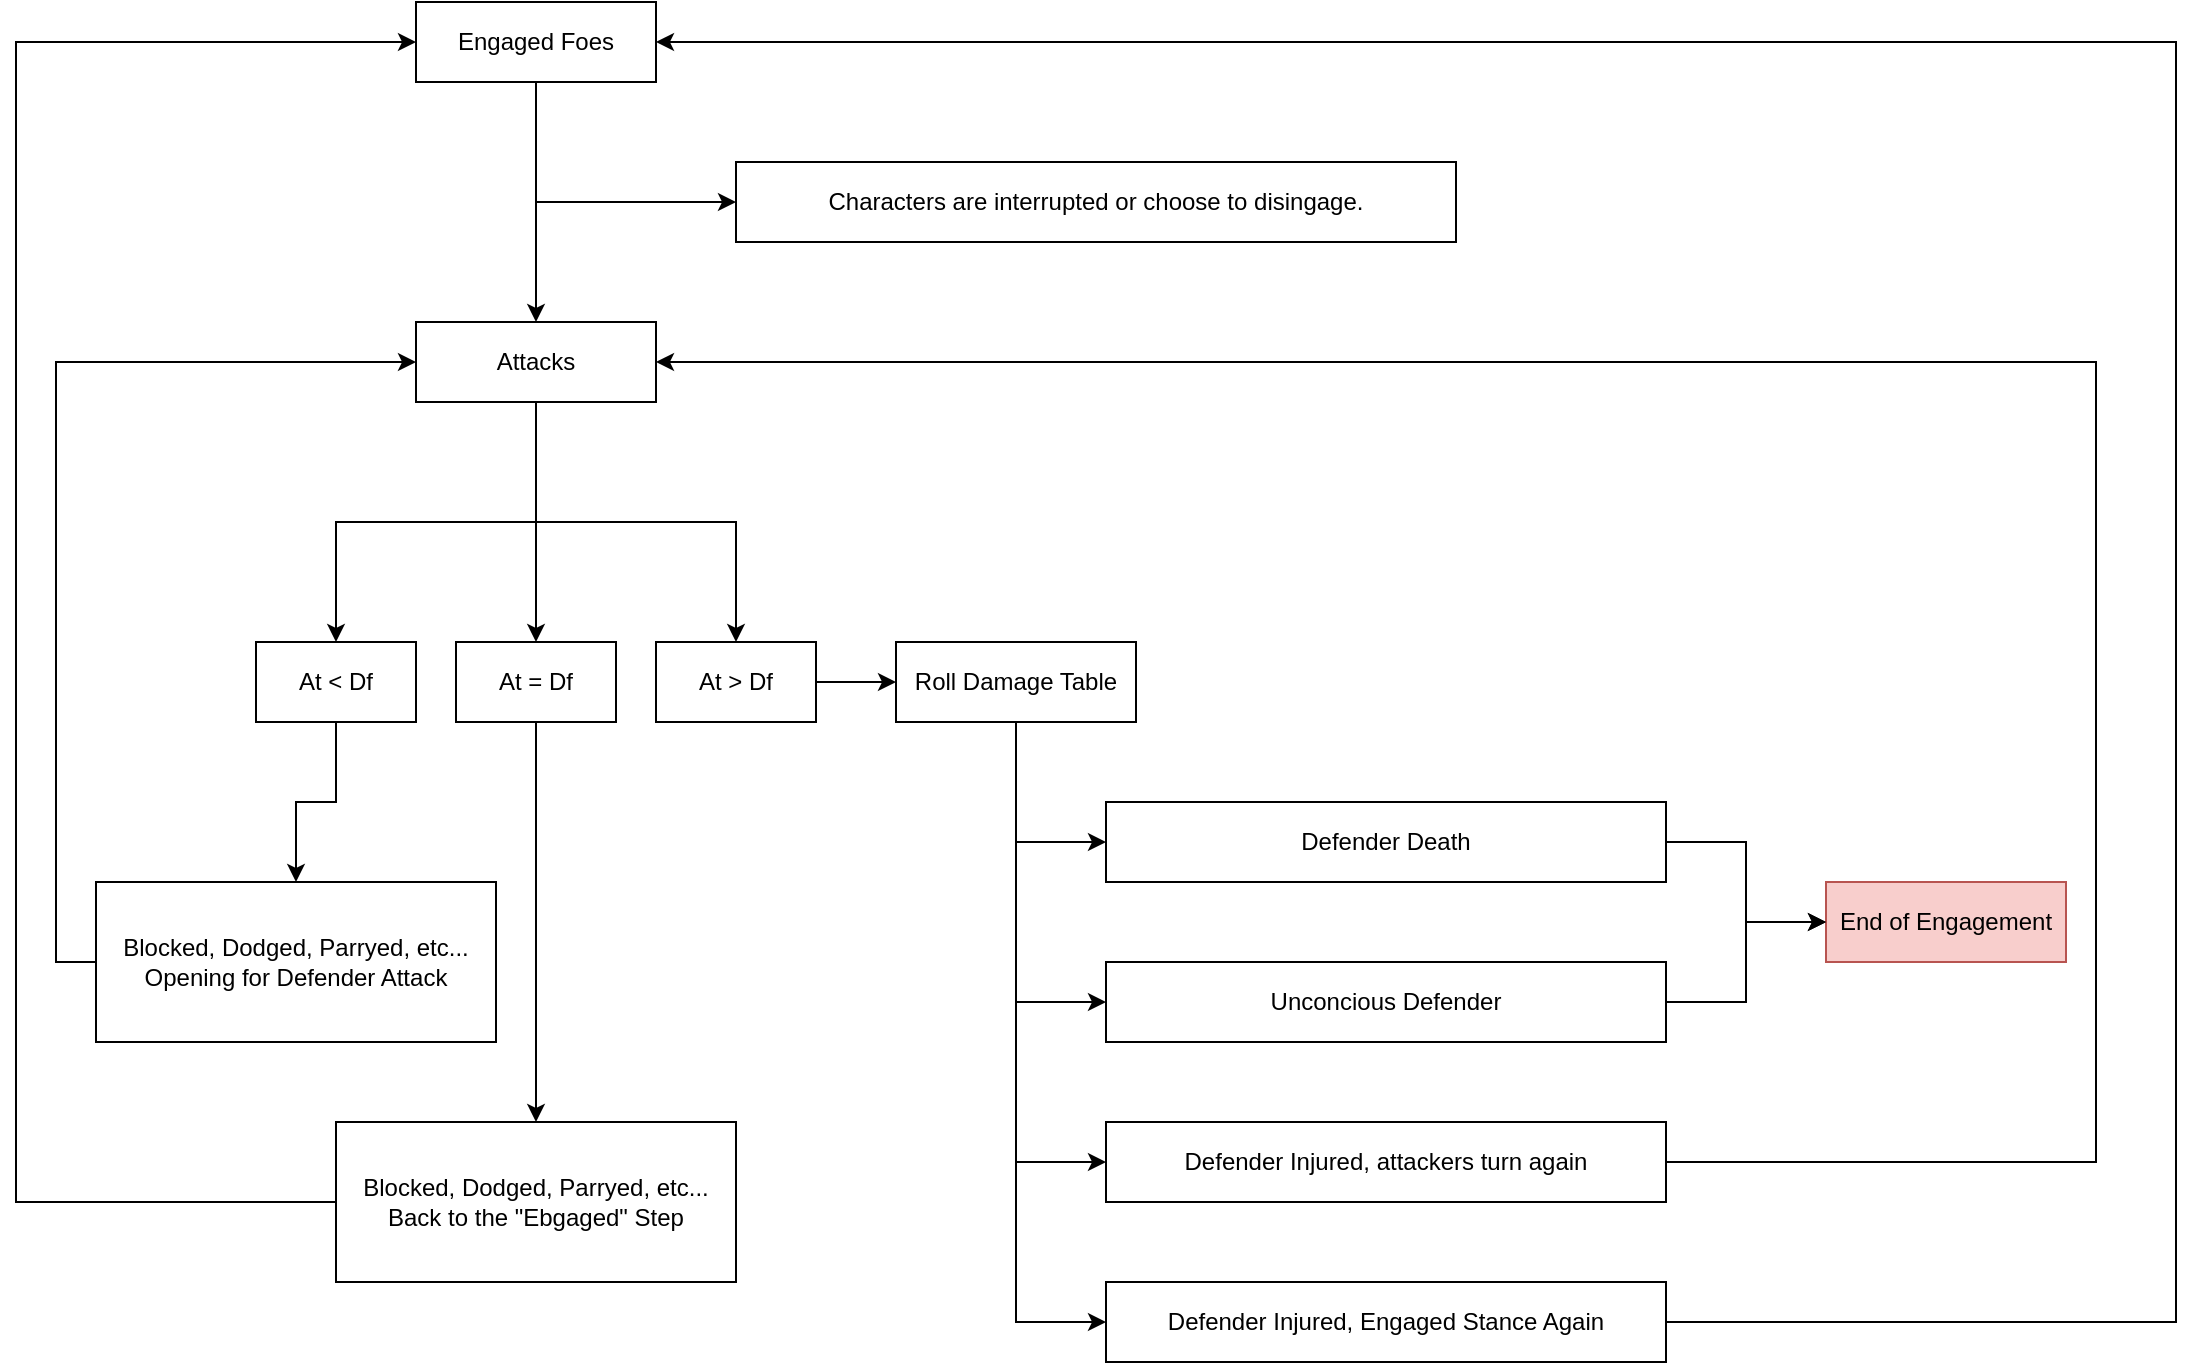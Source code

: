 <mxfile version="21.6.8">
  <diagram name="Página-1" id="BsoZeClsR0U82KouOqyx">
    <mxGraphModel dx="2261" dy="768" grid="1" gridSize="10" guides="1" tooltips="1" connect="1" arrows="1" fold="1" page="1" pageScale="1" pageWidth="827" pageHeight="1169" math="0" shadow="0">
      <root>
        <mxCell id="0" />
        <mxCell id="1" parent="0" />
        <mxCell id="9vdvpnOu38ZFY94GTGz4-22" style="edgeStyle=orthogonalEdgeStyle;rounded=0;orthogonalLoop=1;jettySize=auto;html=1;exitX=0.5;exitY=1;exitDx=0;exitDy=0;entryX=0.5;entryY=0;entryDx=0;entryDy=0;" edge="1" parent="1" source="9vdvpnOu38ZFY94GTGz4-5" target="9vdvpnOu38ZFY94GTGz4-6">
          <mxGeometry relative="1" as="geometry" />
        </mxCell>
        <mxCell id="9vdvpnOu38ZFY94GTGz4-51" style="edgeStyle=orthogonalEdgeStyle;rounded=0;orthogonalLoop=1;jettySize=auto;html=1;exitX=0.5;exitY=1;exitDx=0;exitDy=0;entryX=0;entryY=0.5;entryDx=0;entryDy=0;" edge="1" parent="1" source="9vdvpnOu38ZFY94GTGz4-5" target="9vdvpnOu38ZFY94GTGz4-48">
          <mxGeometry relative="1" as="geometry" />
        </mxCell>
        <mxCell id="9vdvpnOu38ZFY94GTGz4-5" value="Engaged Foes" style="rounded=0;whiteSpace=wrap;html=1;" vertex="1" parent="1">
          <mxGeometry x="200" y="120" width="120" height="40" as="geometry" />
        </mxCell>
        <mxCell id="9vdvpnOu38ZFY94GTGz4-11" style="edgeStyle=orthogonalEdgeStyle;rounded=0;orthogonalLoop=1;jettySize=auto;html=1;exitX=0.5;exitY=1;exitDx=0;exitDy=0;entryX=0.5;entryY=0;entryDx=0;entryDy=0;" edge="1" parent="1" source="9vdvpnOu38ZFY94GTGz4-6" target="9vdvpnOu38ZFY94GTGz4-7">
          <mxGeometry relative="1" as="geometry" />
        </mxCell>
        <mxCell id="9vdvpnOu38ZFY94GTGz4-12" style="edgeStyle=orthogonalEdgeStyle;rounded=0;orthogonalLoop=1;jettySize=auto;html=1;exitX=0.5;exitY=1;exitDx=0;exitDy=0;entryX=0.5;entryY=0;entryDx=0;entryDy=0;" edge="1" parent="1" source="9vdvpnOu38ZFY94GTGz4-6" target="9vdvpnOu38ZFY94GTGz4-8">
          <mxGeometry relative="1" as="geometry" />
        </mxCell>
        <mxCell id="9vdvpnOu38ZFY94GTGz4-13" style="edgeStyle=orthogonalEdgeStyle;rounded=0;orthogonalLoop=1;jettySize=auto;html=1;exitX=0.5;exitY=1;exitDx=0;exitDy=0;entryX=0.5;entryY=0;entryDx=0;entryDy=0;" edge="1" parent="1" source="9vdvpnOu38ZFY94GTGz4-6" target="9vdvpnOu38ZFY94GTGz4-9">
          <mxGeometry relative="1" as="geometry" />
        </mxCell>
        <mxCell id="9vdvpnOu38ZFY94GTGz4-6" value="Attacks" style="rounded=0;whiteSpace=wrap;html=1;" vertex="1" parent="1">
          <mxGeometry x="200" y="280" width="120" height="40" as="geometry" />
        </mxCell>
        <mxCell id="9vdvpnOu38ZFY94GTGz4-27" style="edgeStyle=orthogonalEdgeStyle;rounded=0;orthogonalLoop=1;jettySize=auto;html=1;exitX=0.5;exitY=1;exitDx=0;exitDy=0;entryX=0.5;entryY=0;entryDx=0;entryDy=0;" edge="1" parent="1" source="9vdvpnOu38ZFY94GTGz4-7" target="9vdvpnOu38ZFY94GTGz4-25">
          <mxGeometry relative="1" as="geometry" />
        </mxCell>
        <mxCell id="9vdvpnOu38ZFY94GTGz4-7" value="At = Df" style="rounded=0;whiteSpace=wrap;html=1;" vertex="1" parent="1">
          <mxGeometry x="220" y="440" width="80" height="40" as="geometry" />
        </mxCell>
        <mxCell id="9vdvpnOu38ZFY94GTGz4-47" style="edgeStyle=orthogonalEdgeStyle;rounded=0;orthogonalLoop=1;jettySize=auto;html=1;exitX=1;exitY=0.5;exitDx=0;exitDy=0;entryX=0;entryY=0.5;entryDx=0;entryDy=0;" edge="1" parent="1" source="9vdvpnOu38ZFY94GTGz4-8" target="9vdvpnOu38ZFY94GTGz4-10">
          <mxGeometry relative="1" as="geometry" />
        </mxCell>
        <mxCell id="9vdvpnOu38ZFY94GTGz4-8" value="At &amp;gt; Df" style="rounded=0;whiteSpace=wrap;html=1;" vertex="1" parent="1">
          <mxGeometry x="320" y="440" width="80" height="40" as="geometry" />
        </mxCell>
        <mxCell id="9vdvpnOu38ZFY94GTGz4-42" style="edgeStyle=orthogonalEdgeStyle;rounded=0;orthogonalLoop=1;jettySize=auto;html=1;exitX=0.5;exitY=1;exitDx=0;exitDy=0;" edge="1" parent="1" source="9vdvpnOu38ZFY94GTGz4-9" target="9vdvpnOu38ZFY94GTGz4-32">
          <mxGeometry relative="1" as="geometry" />
        </mxCell>
        <mxCell id="9vdvpnOu38ZFY94GTGz4-9" value="At &amp;lt; Df" style="rounded=0;whiteSpace=wrap;html=1;" vertex="1" parent="1">
          <mxGeometry x="120" y="440" width="80" height="40" as="geometry" />
        </mxCell>
        <mxCell id="9vdvpnOu38ZFY94GTGz4-46" style="edgeStyle=orthogonalEdgeStyle;rounded=0;orthogonalLoop=1;jettySize=auto;html=1;exitX=0;exitY=0.5;exitDx=0;exitDy=0;entryX=0;entryY=0.5;entryDx=0;entryDy=0;" edge="1" parent="1" source="9vdvpnOu38ZFY94GTGz4-25" target="9vdvpnOu38ZFY94GTGz4-5">
          <mxGeometry relative="1" as="geometry">
            <Array as="points">
              <mxPoint y="720" />
              <mxPoint y="140" />
            </Array>
          </mxGeometry>
        </mxCell>
        <mxCell id="9vdvpnOu38ZFY94GTGz4-25" value="Blocked, Dodged, Parryed, etc...&lt;br&gt;Back to the &quot;Ebgaged&quot; Step" style="rounded=0;whiteSpace=wrap;html=1;" vertex="1" parent="1">
          <mxGeometry x="160" y="680" width="200" height="80" as="geometry" />
        </mxCell>
        <mxCell id="9vdvpnOu38ZFY94GTGz4-43" style="edgeStyle=orthogonalEdgeStyle;rounded=0;orthogonalLoop=1;jettySize=auto;html=1;exitX=0;exitY=0.5;exitDx=0;exitDy=0;entryX=0;entryY=0.5;entryDx=0;entryDy=0;" edge="1" parent="1" source="9vdvpnOu38ZFY94GTGz4-32" target="9vdvpnOu38ZFY94GTGz4-6">
          <mxGeometry relative="1" as="geometry" />
        </mxCell>
        <mxCell id="9vdvpnOu38ZFY94GTGz4-32" value="Blocked, Dodged, Parryed, etc...&lt;br&gt;Opening for Defender Attack" style="rounded=0;whiteSpace=wrap;html=1;" vertex="1" parent="1">
          <mxGeometry x="40" y="560" width="200" height="80" as="geometry" />
        </mxCell>
        <mxCell id="9vdvpnOu38ZFY94GTGz4-38" value="" style="group" vertex="1" connectable="0" parent="1">
          <mxGeometry x="440" y="440" width="585" height="360" as="geometry" />
        </mxCell>
        <mxCell id="9vdvpnOu38ZFY94GTGz4-16" value="End of Engagement" style="rounded=0;whiteSpace=wrap;html=1;fillColor=#f8cecc;strokeColor=#b85450;" vertex="1" parent="9vdvpnOu38ZFY94GTGz4-38">
          <mxGeometry x="465" y="120" width="120" height="40" as="geometry" />
        </mxCell>
        <mxCell id="9vdvpnOu38ZFY94GTGz4-19" style="edgeStyle=orthogonalEdgeStyle;rounded=0;orthogonalLoop=1;jettySize=auto;html=1;exitX=1;exitY=0.5;exitDx=0;exitDy=0;entryX=0;entryY=0.5;entryDx=0;entryDy=0;" edge="1" parent="9vdvpnOu38ZFY94GTGz4-38" source="9vdvpnOu38ZFY94GTGz4-14" target="9vdvpnOu38ZFY94GTGz4-16">
          <mxGeometry relative="1" as="geometry" />
        </mxCell>
        <mxCell id="9vdvpnOu38ZFY94GTGz4-20" style="edgeStyle=orthogonalEdgeStyle;rounded=0;orthogonalLoop=1;jettySize=auto;html=1;exitX=1;exitY=0.5;exitDx=0;exitDy=0;entryX=0;entryY=0.5;entryDx=0;entryDy=0;" edge="1" parent="9vdvpnOu38ZFY94GTGz4-38" source="9vdvpnOu38ZFY94GTGz4-17" target="9vdvpnOu38ZFY94GTGz4-16">
          <mxGeometry relative="1" as="geometry" />
        </mxCell>
        <mxCell id="9vdvpnOu38ZFY94GTGz4-37" value="" style="group" vertex="1" connectable="0" parent="9vdvpnOu38ZFY94GTGz4-38">
          <mxGeometry width="385" height="360" as="geometry" />
        </mxCell>
        <mxCell id="9vdvpnOu38ZFY94GTGz4-10" value="Roll Damage Table" style="rounded=0;whiteSpace=wrap;html=1;" vertex="1" parent="9vdvpnOu38ZFY94GTGz4-37">
          <mxGeometry width="120" height="40" as="geometry" />
        </mxCell>
        <mxCell id="9vdvpnOu38ZFY94GTGz4-31" value="" style="group" vertex="1" connectable="0" parent="9vdvpnOu38ZFY94GTGz4-37">
          <mxGeometry x="105" y="80" width="280" height="280" as="geometry" />
        </mxCell>
        <mxCell id="9vdvpnOu38ZFY94GTGz4-14" value="Defender Death" style="rounded=0;whiteSpace=wrap;html=1;" vertex="1" parent="9vdvpnOu38ZFY94GTGz4-31">
          <mxGeometry width="280" height="40" as="geometry" />
        </mxCell>
        <mxCell id="9vdvpnOu38ZFY94GTGz4-15" value="Defender Injured, attackers turn again" style="rounded=0;whiteSpace=wrap;html=1;" vertex="1" parent="9vdvpnOu38ZFY94GTGz4-31">
          <mxGeometry y="160" width="280" height="40" as="geometry" />
        </mxCell>
        <mxCell id="9vdvpnOu38ZFY94GTGz4-17" value="Unconcious Defender" style="rounded=0;whiteSpace=wrap;html=1;" vertex="1" parent="9vdvpnOu38ZFY94GTGz4-31">
          <mxGeometry y="80" width="280" height="40" as="geometry" />
        </mxCell>
        <mxCell id="9vdvpnOu38ZFY94GTGz4-18" value="Defender Injured, Engaged Stance Again" style="rounded=0;whiteSpace=wrap;html=1;" vertex="1" parent="9vdvpnOu38ZFY94GTGz4-31">
          <mxGeometry y="240" width="280" height="40" as="geometry" />
        </mxCell>
        <mxCell id="9vdvpnOu38ZFY94GTGz4-33" style="edgeStyle=orthogonalEdgeStyle;rounded=0;orthogonalLoop=1;jettySize=auto;html=1;exitX=0.5;exitY=1;exitDx=0;exitDy=0;entryX=0;entryY=0.5;entryDx=0;entryDy=0;" edge="1" parent="9vdvpnOu38ZFY94GTGz4-37" source="9vdvpnOu38ZFY94GTGz4-10" target="9vdvpnOu38ZFY94GTGz4-14">
          <mxGeometry relative="1" as="geometry" />
        </mxCell>
        <mxCell id="9vdvpnOu38ZFY94GTGz4-35" style="edgeStyle=orthogonalEdgeStyle;rounded=0;orthogonalLoop=1;jettySize=auto;html=1;exitX=0.5;exitY=1;exitDx=0;exitDy=0;entryX=0;entryY=0.5;entryDx=0;entryDy=0;" edge="1" parent="9vdvpnOu38ZFY94GTGz4-37" source="9vdvpnOu38ZFY94GTGz4-10" target="9vdvpnOu38ZFY94GTGz4-15">
          <mxGeometry relative="1" as="geometry" />
        </mxCell>
        <mxCell id="9vdvpnOu38ZFY94GTGz4-34" style="edgeStyle=orthogonalEdgeStyle;rounded=0;orthogonalLoop=1;jettySize=auto;html=1;exitX=0.5;exitY=1;exitDx=0;exitDy=0;entryX=0;entryY=0.5;entryDx=0;entryDy=0;" edge="1" parent="9vdvpnOu38ZFY94GTGz4-37" source="9vdvpnOu38ZFY94GTGz4-10" target="9vdvpnOu38ZFY94GTGz4-17">
          <mxGeometry relative="1" as="geometry" />
        </mxCell>
        <mxCell id="9vdvpnOu38ZFY94GTGz4-36" style="edgeStyle=orthogonalEdgeStyle;rounded=0;orthogonalLoop=1;jettySize=auto;html=1;exitX=0.5;exitY=1;exitDx=0;exitDy=0;entryX=0;entryY=0.5;entryDx=0;entryDy=0;" edge="1" parent="9vdvpnOu38ZFY94GTGz4-37" source="9vdvpnOu38ZFY94GTGz4-10" target="9vdvpnOu38ZFY94GTGz4-18">
          <mxGeometry relative="1" as="geometry" />
        </mxCell>
        <mxCell id="9vdvpnOu38ZFY94GTGz4-44" style="edgeStyle=orthogonalEdgeStyle;rounded=0;orthogonalLoop=1;jettySize=auto;html=1;exitX=1;exitY=0.5;exitDx=0;exitDy=0;entryX=1;entryY=0.5;entryDx=0;entryDy=0;" edge="1" parent="1" source="9vdvpnOu38ZFY94GTGz4-18" target="9vdvpnOu38ZFY94GTGz4-5">
          <mxGeometry relative="1" as="geometry">
            <Array as="points">
              <mxPoint x="1080" y="780" />
              <mxPoint x="1080" y="140" />
            </Array>
          </mxGeometry>
        </mxCell>
        <mxCell id="9vdvpnOu38ZFY94GTGz4-45" style="edgeStyle=orthogonalEdgeStyle;rounded=0;orthogonalLoop=1;jettySize=auto;html=1;exitX=1;exitY=0.5;exitDx=0;exitDy=0;entryX=1;entryY=0.5;entryDx=0;entryDy=0;" edge="1" parent="1" source="9vdvpnOu38ZFY94GTGz4-15" target="9vdvpnOu38ZFY94GTGz4-6">
          <mxGeometry relative="1" as="geometry">
            <Array as="points">
              <mxPoint x="1040" y="700" />
              <mxPoint x="1040" y="300" />
            </Array>
          </mxGeometry>
        </mxCell>
        <mxCell id="9vdvpnOu38ZFY94GTGz4-48" value="Characters are interrupted or choose to disingage." style="rounded=0;whiteSpace=wrap;html=1;" vertex="1" parent="1">
          <mxGeometry x="360" y="200" width="360" height="40" as="geometry" />
        </mxCell>
      </root>
    </mxGraphModel>
  </diagram>
</mxfile>
